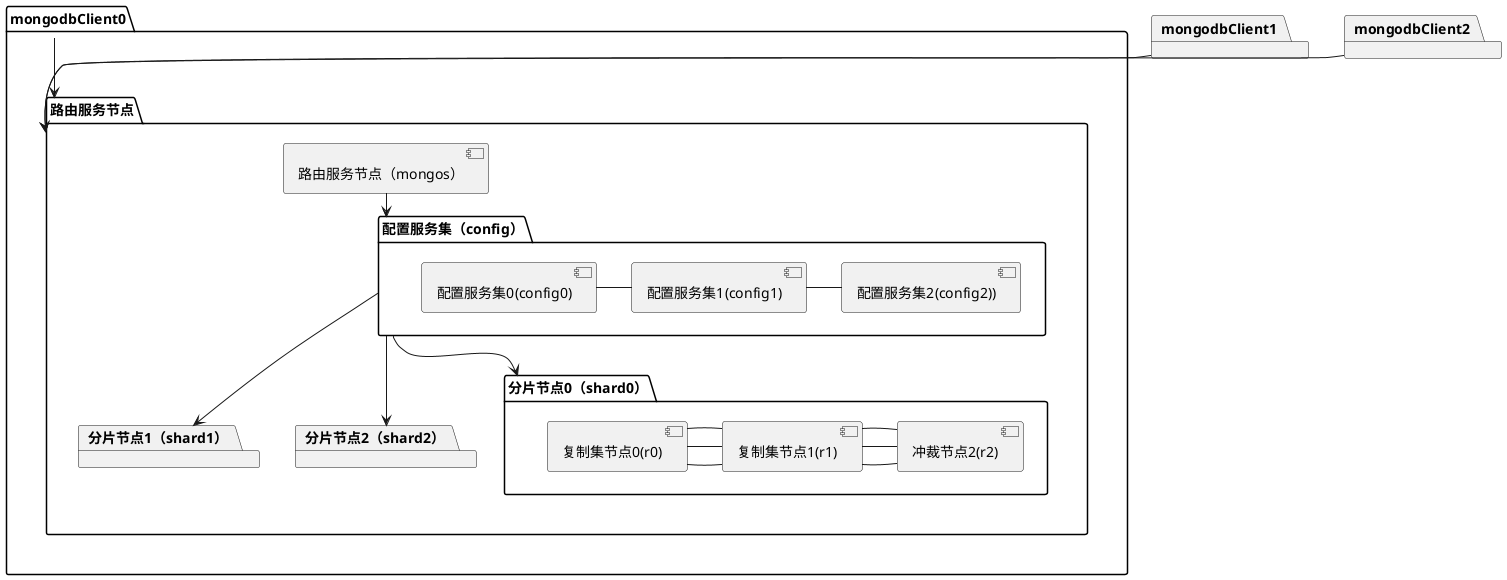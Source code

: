@startuml

package "mongodbClient0" {
[mongodbClient0]-->[路由服务节点]
}
package "mongodbClient1" {
[mongodbClient1]-->[路由服务节点]
}
package "mongodbClient2" {
[mongodbClient2]-->[路由服务节点]
}

package "路由服务节点" {
 [路由服务节点（mongos）]-->[配置服务集（config）]
[配置服务集（config）]-->[分片节点0（shard0）]
[配置服务集（config）]-->[分片节点1（shard1）]
[配置服务集（config）]-->[分片节点2（shard2）]
}
package "配置服务集（config）" {
[配置服务集0(config0)] - [配置服务集1(config1)]
[配置服务集1(config1)]-[配置服务集2(config2))]
}

package "分片节点0（shard0）" {
[复制集节点0(r0)] - [复制集节点1(r1)]
[复制集节点1(r1)]-[冲裁节点2(r2)]
}
package "分片节点1（shard1）" {
[复制集节点0(r0)] - [复制集节点1(r1)]
[复制集节点1(r1)]-[冲裁节点2(r2)]
}
package "分片节点2（shard2）" {
[复制集节点0(r0)] - [复制集节点1(r1)]
[复制集节点1(r1)]-[冲裁节点2(r2)]
}
@enduml